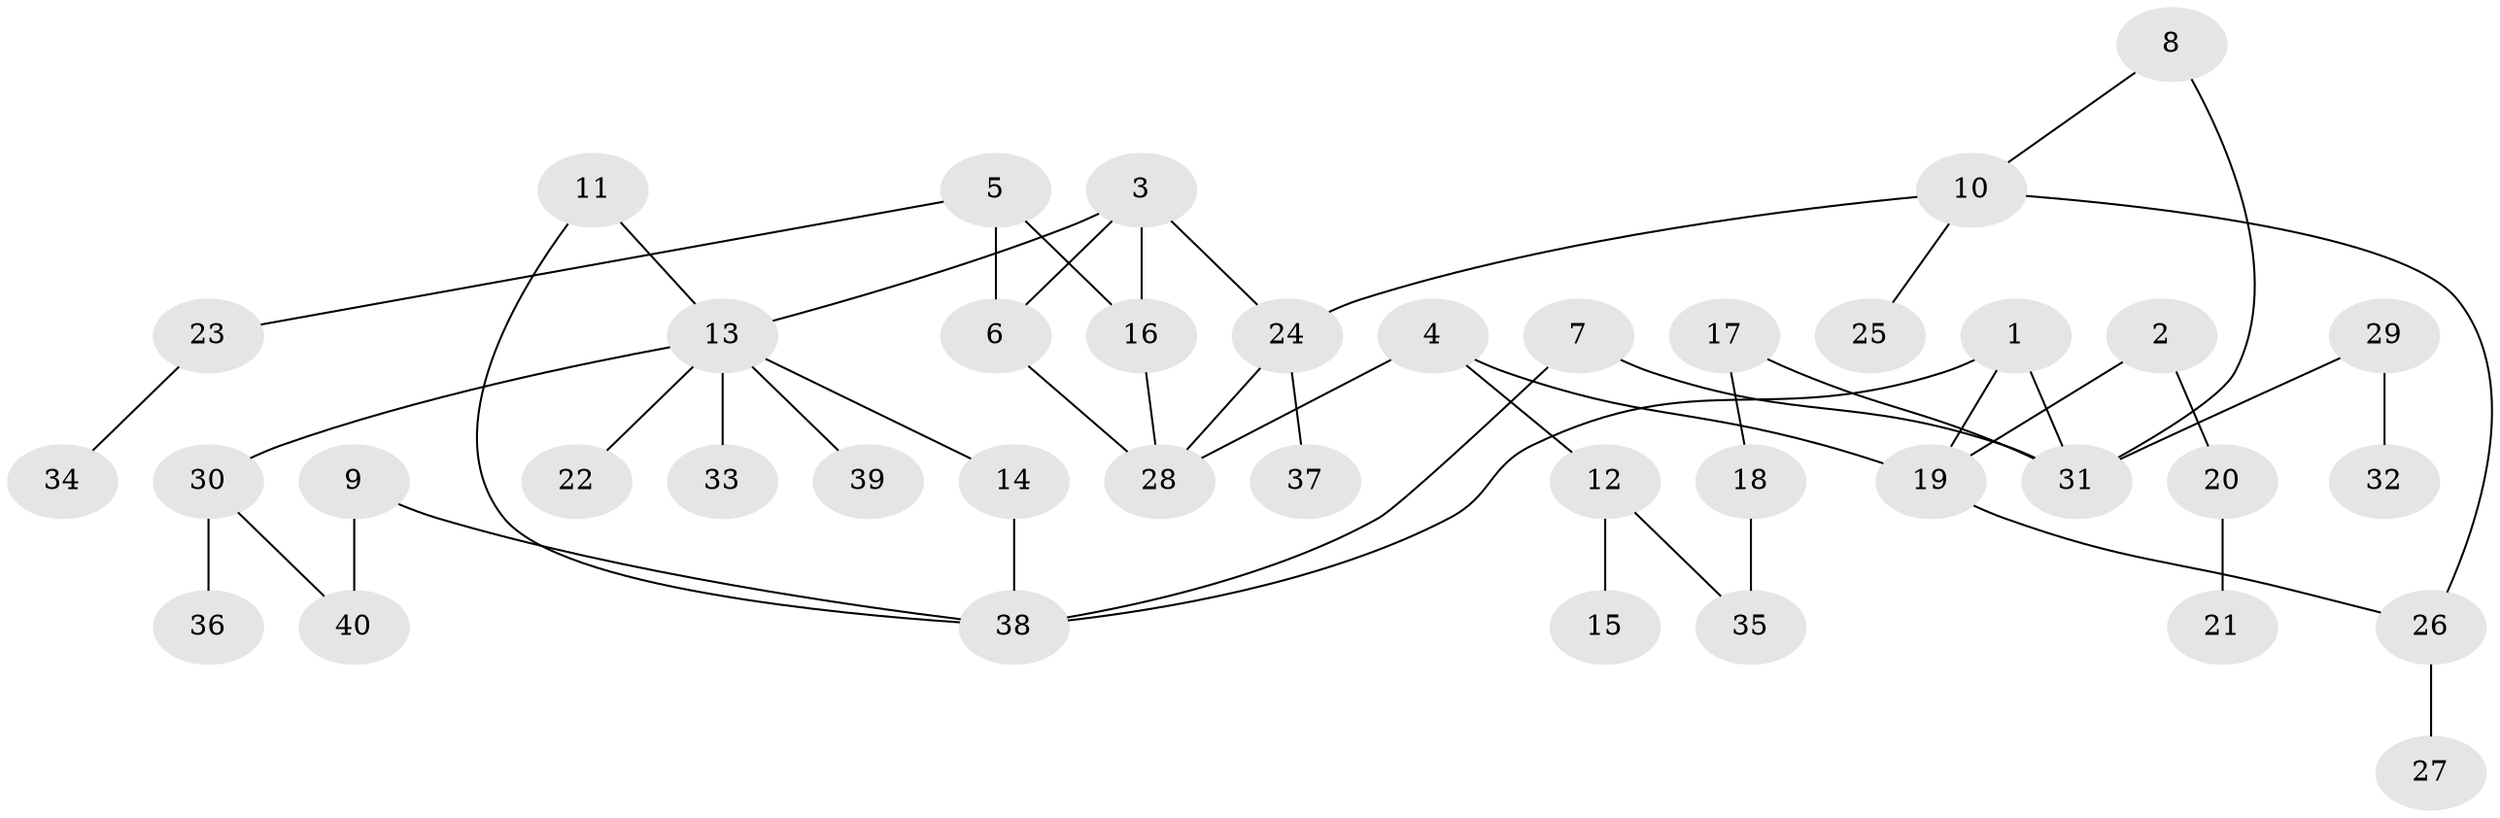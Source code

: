 // original degree distribution, {3: 0.20253164556962025, 5: 0.012658227848101266, 4: 0.10126582278481013, 6: 0.02531645569620253, 1: 0.3670886075949367, 2: 0.27848101265822783, 8: 0.012658227848101266}
// Generated by graph-tools (version 1.1) at 2025/01/03/09/25 03:01:00]
// undirected, 40 vertices, 49 edges
graph export_dot {
graph [start="1"]
  node [color=gray90,style=filled];
  1;
  2;
  3;
  4;
  5;
  6;
  7;
  8;
  9;
  10;
  11;
  12;
  13;
  14;
  15;
  16;
  17;
  18;
  19;
  20;
  21;
  22;
  23;
  24;
  25;
  26;
  27;
  28;
  29;
  30;
  31;
  32;
  33;
  34;
  35;
  36;
  37;
  38;
  39;
  40;
  1 -- 19 [weight=1.0];
  1 -- 31 [weight=1.0];
  1 -- 38 [weight=1.0];
  2 -- 19 [weight=1.0];
  2 -- 20 [weight=1.0];
  3 -- 6 [weight=1.0];
  3 -- 13 [weight=1.0];
  3 -- 16 [weight=1.0];
  3 -- 24 [weight=1.0];
  4 -- 12 [weight=1.0];
  4 -- 19 [weight=1.0];
  4 -- 28 [weight=1.0];
  5 -- 6 [weight=1.0];
  5 -- 16 [weight=1.0];
  5 -- 23 [weight=1.0];
  6 -- 28 [weight=2.0];
  7 -- 31 [weight=1.0];
  7 -- 38 [weight=1.0];
  8 -- 10 [weight=1.0];
  8 -- 31 [weight=1.0];
  9 -- 38 [weight=1.0];
  9 -- 40 [weight=1.0];
  10 -- 24 [weight=1.0];
  10 -- 25 [weight=1.0];
  10 -- 26 [weight=1.0];
  11 -- 13 [weight=1.0];
  11 -- 38 [weight=1.0];
  12 -- 15 [weight=1.0];
  12 -- 35 [weight=1.0];
  13 -- 14 [weight=1.0];
  13 -- 22 [weight=1.0];
  13 -- 30 [weight=1.0];
  13 -- 33 [weight=1.0];
  13 -- 39 [weight=1.0];
  14 -- 38 [weight=1.0];
  16 -- 28 [weight=1.0];
  17 -- 18 [weight=1.0];
  17 -- 31 [weight=1.0];
  18 -- 35 [weight=1.0];
  19 -- 26 [weight=1.0];
  20 -- 21 [weight=1.0];
  23 -- 34 [weight=1.0];
  24 -- 28 [weight=1.0];
  24 -- 37 [weight=1.0];
  26 -- 27 [weight=1.0];
  29 -- 31 [weight=1.0];
  29 -- 32 [weight=1.0];
  30 -- 36 [weight=1.0];
  30 -- 40 [weight=1.0];
}
